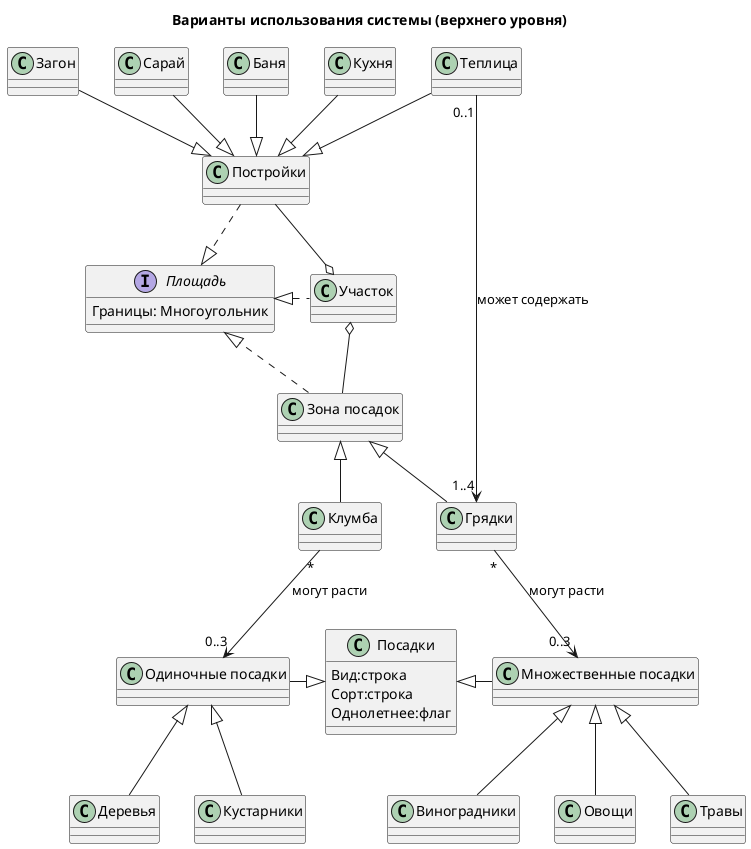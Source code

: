 @startuml
title Варианты использования системы (верхнего уровня)

interface "Площадь" as Area{
    Границы: Многоугольник
}
class "Участок" as Farm
class "Постройки" as Buildings
class "Теплица" as GreenHouse
class "Кухня" as Kitchen
class "Баня" as Bath
class "Сарай" as Shed
class "Загон" as Corral


Buildings<|-u-GreenHouse
Buildings<|-u-Kitchen
Buildings<|-u-Bath
Buildings<|-u-Corral
Buildings<|-u-Shed

class "Зона посадок" as Zone
class "Грядки" as SeedBed
class "Клумба" as Bed
Zone<|--SeedBed
Zone<|--Bed

Zone .r.|> Area
Buildings ..|> Area
Farm .l.|> Area

class "Посадки" as Plants{
    Вид:строка
    Сорт:строка
    Однолетнее:флаг
}
class "Одиночные посадки" as SinglePlants
class "Множественные посадки" as MultiplePlants
SinglePlants-r-|>Plants
MultiplePlants-l-|>Plants

class "Деревья" as Tree
class "Кустарники" as Shrubs
class "Виноградники" as Grape
class "Овощи" as Vegetable
class "Травы" as Grass

SinglePlants<|--Tree
SinglePlants<|--Shrubs
MultiplePlants<|--Grape
MultiplePlants<|--Vegetable
MultiplePlants<|--Grass
Farm o--Buildings
Farm o--Zone
GreenHouse"0..1"--->"1..4"SeedBed:может содержать
Bed"*"-->"0..3"SinglePlants:могут расти
SeedBed"*"-->"0..3"MultiplePlants:могут расти

@enduml